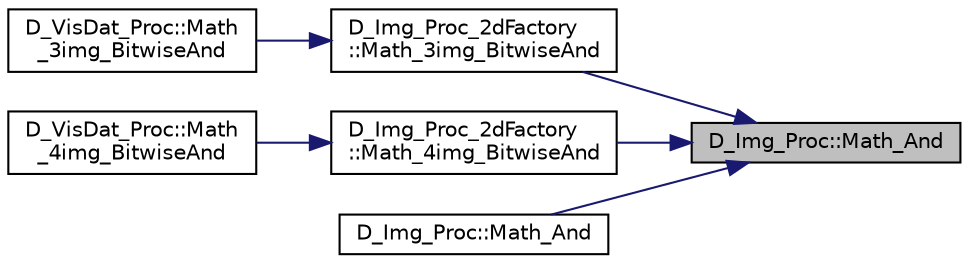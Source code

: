 digraph "D_Img_Proc::Math_And"
{
 // LATEX_PDF_SIZE
  edge [fontname="Helvetica",fontsize="10",labelfontname="Helvetica",labelfontsize="10"];
  node [fontname="Helvetica",fontsize="10",shape=record];
  rankdir="RL";
  Node1 [label="D_Img_Proc::Math_And",height=0.2,width=0.4,color="black", fillcolor="grey75", style="filled", fontcolor="black",tooltip=" "];
  Node1 -> Node2 [dir="back",color="midnightblue",fontsize="10",style="solid"];
  Node2 [label="D_Img_Proc_2dFactory\l::Math_3img_BitwiseAnd",height=0.2,width=0.4,color="black", fillcolor="white", style="filled",URL="$class_d___img___proc__2d_factory.html#afc94d7d6478169710519801fc844821c",tooltip=" "];
  Node2 -> Node3 [dir="back",color="midnightblue",fontsize="10",style="solid"];
  Node3 [label="D_VisDat_Proc::Math\l_3img_BitwiseAnd",height=0.2,width=0.4,color="black", fillcolor="white", style="filled",URL="$class_d___vis_dat___proc.html#aa44750f4030c0ff73df56c0b1023d5d8",tooltip=" "];
  Node1 -> Node4 [dir="back",color="midnightblue",fontsize="10",style="solid"];
  Node4 [label="D_Img_Proc_2dFactory\l::Math_4img_BitwiseAnd",height=0.2,width=0.4,color="black", fillcolor="white", style="filled",URL="$class_d___img___proc__2d_factory.html#ac78e3c06724fd91f1047eb8d6b20d2d3",tooltip=" "];
  Node4 -> Node5 [dir="back",color="midnightblue",fontsize="10",style="solid"];
  Node5 [label="D_VisDat_Proc::Math\l_4img_BitwiseAnd",height=0.2,width=0.4,color="black", fillcolor="white", style="filled",URL="$class_d___vis_dat___proc.html#a3409dbb1bffafc38a2b30773d5b687e6",tooltip=" "];
  Node1 -> Node6 [dir="back",color="midnightblue",fontsize="10",style="solid"];
  Node6 [label="D_Img_Proc::Math_And",height=0.2,width=0.4,color="black", fillcolor="white", style="filled",URL="$class_d___img___proc.html#ac39efd27d0e2bb67c1954108f913f441",tooltip=" "];
}
